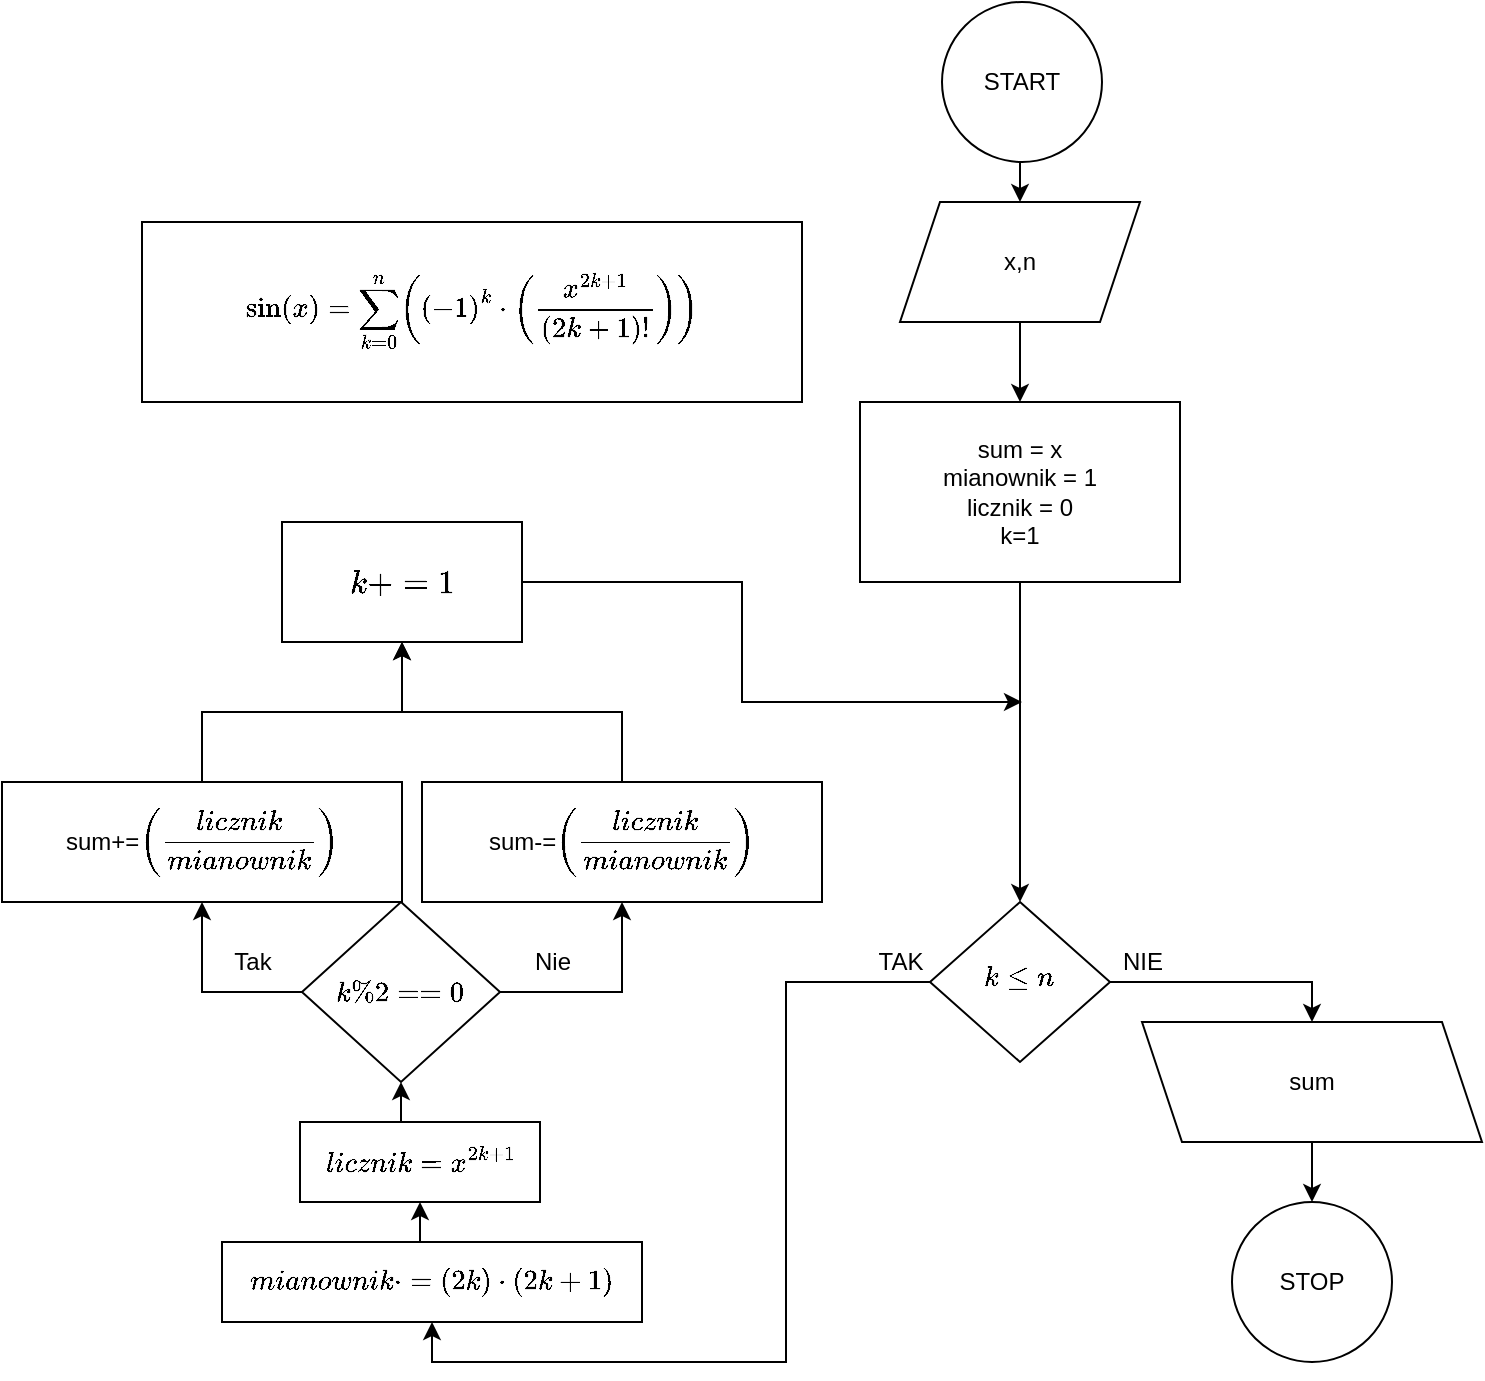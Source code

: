 <mxfile version="13.6.2" type="device"><diagram id="UO1Y2RZHnStxMxTwgqJQ" name="Page-1"><mxGraphModel dx="2377" dy="872" grid="1" gridSize="10" guides="1" tooltips="1" connect="1" arrows="1" fold="1" page="1" pageScale="1" pageWidth="827" pageHeight="1169" math="1" shadow="0"><root><mxCell id="0"/><mxCell id="1" parent="0"/><mxCell id="jjplNsREJieQ1vSiM0eN-4" style="edgeStyle=orthogonalEdgeStyle;rounded=0;orthogonalLoop=1;jettySize=auto;html=1;exitX=0.5;exitY=1;exitDx=0;exitDy=0;entryX=0.5;entryY=0;entryDx=0;entryDy=0;" parent="1" source="MSO-Qo9cPVd4WaVFC8CY-6" target="jjplNsREJieQ1vSiM0eN-3" edge="1"><mxGeometry relative="1" as="geometry"/></mxCell><mxCell id="MSO-Qo9cPVd4WaVFC8CY-6" value="x,n" style="shape=parallelogram;perimeter=parallelogramPerimeter;whiteSpace=wrap;html=1;fixedSize=1;direction=east;flipH=1;flipV=1;" parent="1" vertex="1"><mxGeometry x="359" y="250" width="120" height="60" as="geometry"/></mxCell><mxCell id="jjplNsREJieQ1vSiM0eN-2" style="edgeStyle=orthogonalEdgeStyle;rounded=0;orthogonalLoop=1;jettySize=auto;html=1;exitX=0.5;exitY=1;exitDx=0;exitDy=0;entryX=0.5;entryY=0;entryDx=0;entryDy=0;" parent="1" source="3oFzX4tvx02b1drMHodE-2" target="MSO-Qo9cPVd4WaVFC8CY-6" edge="1"><mxGeometry relative="1" as="geometry"/></mxCell><mxCell id="3oFzX4tvx02b1drMHodE-2" value="START" style="ellipse;whiteSpace=wrap;html=1;" parent="1" vertex="1"><mxGeometry x="380" y="150" width="80" height="80" as="geometry"/></mxCell><mxCell id="jjplNsREJieQ1vSiM0eN-1" value="`sin(x)=sum_(k=0)^n((-1)^k*((x^(2k+1))/((2k+1)!)))&lt;br&gt;`" style="rounded=0;whiteSpace=wrap;html=1;" parent="1" vertex="1"><mxGeometry x="-20" y="260" width="330" height="90" as="geometry"/></mxCell><mxCell id="jjplNsREJieQ1vSiM0eN-33" style="edgeStyle=orthogonalEdgeStyle;rounded=0;orthogonalLoop=1;jettySize=auto;html=1;exitX=0.5;exitY=1;exitDx=0;exitDy=0;entryX=0.5;entryY=0;entryDx=0;entryDy=0;" parent="1" source="jjplNsREJieQ1vSiM0eN-3" target="jjplNsREJieQ1vSiM0eN-5" edge="1"><mxGeometry relative="1" as="geometry"/></mxCell><mxCell id="jjplNsREJieQ1vSiM0eN-3" value="sum = x&lt;br&gt;mianownik = 1&lt;br&gt;licznik = 0&lt;br&gt;k=1" style="rounded=0;whiteSpace=wrap;html=1;" parent="1" vertex="1"><mxGeometry x="339" y="350" width="160" height="90" as="geometry"/></mxCell><mxCell id="jjplNsREJieQ1vSiM0eN-7" style="edgeStyle=orthogonalEdgeStyle;rounded=0;orthogonalLoop=1;jettySize=auto;html=1;entryX=0.5;entryY=0;entryDx=0;entryDy=0;" parent="1" source="jjplNsREJieQ1vSiM0eN-5" target="jjplNsREJieQ1vSiM0eN-13" edge="1"><mxGeometry relative="1" as="geometry"><mxPoint x="620" y="730" as="targetPoint"/></mxGeometry></mxCell><mxCell id="jjplNsREJieQ1vSiM0eN-65" style="edgeStyle=orthogonalEdgeStyle;rounded=0;orthogonalLoop=1;jettySize=auto;html=1;exitX=0;exitY=0.5;exitDx=0;exitDy=0;entryX=0.5;entryY=1;entryDx=0;entryDy=0;" parent="1" source="jjplNsREJieQ1vSiM0eN-5" target="jjplNsREJieQ1vSiM0eN-48" edge="1"><mxGeometry relative="1" as="geometry"/></mxCell><mxCell id="jjplNsREJieQ1vSiM0eN-5" value="`k&amp;lt;=n`" style="rhombus;whiteSpace=wrap;html=1;shadow=0;fontFamily=Helvetica;fontSize=12;align=center;strokeWidth=1;spacing=6;spacingTop=-4;" parent="1" vertex="1"><mxGeometry x="374" y="600" width="90" height="80" as="geometry"/></mxCell><mxCell id="jjplNsREJieQ1vSiM0eN-8" value="NIE" style="text;html=1;align=center;verticalAlign=middle;resizable=0;points=[];autosize=1;" parent="1" vertex="1"><mxGeometry x="460" y="620" width="40" height="20" as="geometry"/></mxCell><mxCell id="jjplNsREJieQ1vSiM0eN-10" value="TAK" style="text;html=1;align=center;verticalAlign=middle;resizable=0;points=[];autosize=1;" parent="1" vertex="1"><mxGeometry x="339" y="620" width="40" height="20" as="geometry"/></mxCell><mxCell id="jjplNsREJieQ1vSiM0eN-15" style="edgeStyle=orthogonalEdgeStyle;rounded=0;orthogonalLoop=1;jettySize=auto;html=1;exitX=0.5;exitY=1;exitDx=0;exitDy=0;entryX=0.5;entryY=0;entryDx=0;entryDy=0;" parent="1" source="jjplNsREJieQ1vSiM0eN-13" target="jjplNsREJieQ1vSiM0eN-14" edge="1"><mxGeometry relative="1" as="geometry"/></mxCell><mxCell id="jjplNsREJieQ1vSiM0eN-13" value="sum" style="shape=parallelogram;perimeter=parallelogramPerimeter;whiteSpace=wrap;html=1;fixedSize=1;direction=east;flipH=0;flipV=1;" parent="1" vertex="1"><mxGeometry x="480" y="660" width="170" height="60" as="geometry"/></mxCell><mxCell id="jjplNsREJieQ1vSiM0eN-14" value="STOP" style="ellipse;whiteSpace=wrap;html=1;" parent="1" vertex="1"><mxGeometry x="525" y="750" width="80" height="80" as="geometry"/></mxCell><mxCell id="jjplNsREJieQ1vSiM0eN-66" style="edgeStyle=orthogonalEdgeStyle;rounded=0;orthogonalLoop=1;jettySize=auto;html=1;exitX=0.5;exitY=0;exitDx=0;exitDy=0;entryX=0.5;entryY=1;entryDx=0;entryDy=0;" parent="1" source="jjplNsREJieQ1vSiM0eN-48" target="jjplNsREJieQ1vSiM0eN-53" edge="1"><mxGeometry relative="1" as="geometry"/></mxCell><mxCell id="jjplNsREJieQ1vSiM0eN-48" value="`mianownik*=(2k)*(2k+1)`" style="rounded=0;whiteSpace=wrap;html=1;" parent="1" vertex="1"><mxGeometry x="20" y="770" width="210" height="40" as="geometry"/></mxCell><mxCell id="MTzpiTfAcmQodIBQPdfL-9" style="edgeStyle=orthogonalEdgeStyle;rounded=0;orthogonalLoop=1;jettySize=auto;html=1;exitX=0.5;exitY=0;exitDx=0;exitDy=0;entryX=0.5;entryY=1;entryDx=0;entryDy=0;" parent="1" source="jjplNsREJieQ1vSiM0eN-53" target="MTzpiTfAcmQodIBQPdfL-3" edge="1"><mxGeometry relative="1" as="geometry"/></mxCell><mxCell id="jjplNsREJieQ1vSiM0eN-53" value="`licznik=x^(2k+1)`" style="rounded=0;whiteSpace=wrap;html=1;" parent="1" vertex="1"><mxGeometry x="59" y="710" width="120" height="40" as="geometry"/></mxCell><mxCell id="jjplNsREJieQ1vSiM0eN-59" style="edgeStyle=orthogonalEdgeStyle;rounded=0;orthogonalLoop=1;jettySize=auto;html=1;exitX=0.5;exitY=0;exitDx=0;exitDy=0;entryX=0.5;entryY=1;entryDx=0;entryDy=0;" parent="1" source="jjplNsREJieQ1vSiM0eN-54" target="jjplNsREJieQ1vSiM0eN-58" edge="1"><mxGeometry relative="1" as="geometry"/></mxCell><mxCell id="jjplNsREJieQ1vSiM0eN-54" value="sum-=`((licznik)/(mianownik))`" style="rounded=0;whiteSpace=wrap;html=1;" parent="1" vertex="1"><mxGeometry x="120" y="540" width="200" height="60" as="geometry"/></mxCell><mxCell id="a4do126R4HNkev6d9K-i-1" style="edgeStyle=orthogonalEdgeStyle;rounded=0;orthogonalLoop=1;jettySize=auto;html=1;exitX=1;exitY=0.5;exitDx=0;exitDy=0;" edge="1" parent="1" source="jjplNsREJieQ1vSiM0eN-58"><mxGeometry relative="1" as="geometry"><mxPoint x="420" y="500" as="targetPoint"/><Array as="points"><mxPoint x="280" y="440"/><mxPoint x="280" y="500"/></Array></mxGeometry></mxCell><mxCell id="jjplNsREJieQ1vSiM0eN-58" value="&lt;font style=&quot;font-size: 14px&quot;&gt;`k+=1`&lt;/font&gt;" style="rounded=0;whiteSpace=wrap;html=1;" parent="1" vertex="1"><mxGeometry x="50" y="410" width="120" height="60" as="geometry"/></mxCell><mxCell id="MTzpiTfAcmQodIBQPdfL-10" style="edgeStyle=orthogonalEdgeStyle;rounded=0;orthogonalLoop=1;jettySize=auto;html=1;exitX=0.5;exitY=0;exitDx=0;exitDy=0;entryX=0.5;entryY=1;entryDx=0;entryDy=0;" parent="1" source="MTzpiTfAcmQodIBQPdfL-1" target="jjplNsREJieQ1vSiM0eN-58" edge="1"><mxGeometry relative="1" as="geometry"/></mxCell><mxCell id="MTzpiTfAcmQodIBQPdfL-1" value="sum+=`((licznik)/(mianownik))`" style="rounded=0;whiteSpace=wrap;html=1;" parent="1" vertex="1"><mxGeometry x="-90" y="540" width="200" height="60" as="geometry"/></mxCell><mxCell id="MTzpiTfAcmQodIBQPdfL-4" style="edgeStyle=orthogonalEdgeStyle;rounded=0;orthogonalLoop=1;jettySize=auto;html=1;exitX=0;exitY=0.5;exitDx=0;exitDy=0;entryX=0.5;entryY=1;entryDx=0;entryDy=0;" parent="1" source="MTzpiTfAcmQodIBQPdfL-3" target="MTzpiTfAcmQodIBQPdfL-1" edge="1"><mxGeometry relative="1" as="geometry"/></mxCell><mxCell id="MTzpiTfAcmQodIBQPdfL-6" style="edgeStyle=orthogonalEdgeStyle;rounded=0;orthogonalLoop=1;jettySize=auto;html=1;exitX=1;exitY=0.5;exitDx=0;exitDy=0;entryX=0.5;entryY=1;entryDx=0;entryDy=0;" parent="1" source="MTzpiTfAcmQodIBQPdfL-3" target="jjplNsREJieQ1vSiM0eN-54" edge="1"><mxGeometry relative="1" as="geometry"/></mxCell><mxCell id="MTzpiTfAcmQodIBQPdfL-3" value="`k%2 == 0`" style="rhombus;whiteSpace=wrap;html=1;" parent="1" vertex="1"><mxGeometry x="60" y="600" width="99" height="90" as="geometry"/></mxCell><mxCell id="MTzpiTfAcmQodIBQPdfL-7" value="Tak" style="text;html=1;align=center;verticalAlign=middle;resizable=0;points=[];autosize=1;" parent="1" vertex="1"><mxGeometry x="20" y="620" width="30" height="20" as="geometry"/></mxCell><mxCell id="MTzpiTfAcmQodIBQPdfL-8" value="Nie" style="text;html=1;align=center;verticalAlign=middle;resizable=0;points=[];autosize=1;" parent="1" vertex="1"><mxGeometry x="170" y="620" width="30" height="20" as="geometry"/></mxCell></root></mxGraphModel></diagram></mxfile>